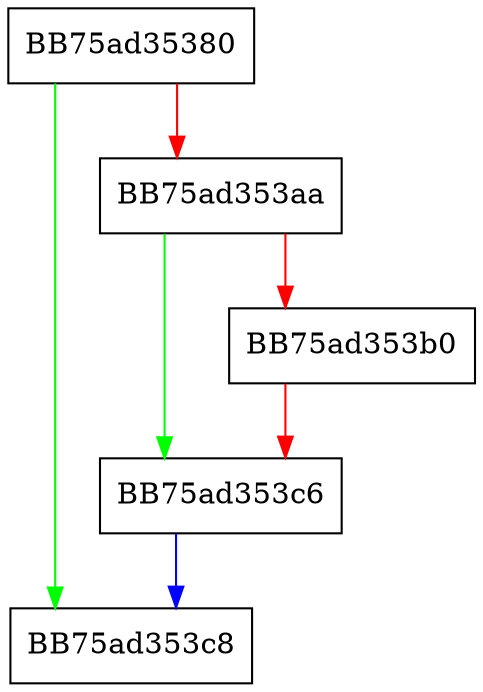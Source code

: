 digraph Uninitialize {
  node [shape="box"];
  graph [splines=ortho];
  BB75ad35380 -> BB75ad353c8 [color="green"];
  BB75ad35380 -> BB75ad353aa [color="red"];
  BB75ad353aa -> BB75ad353c6 [color="green"];
  BB75ad353aa -> BB75ad353b0 [color="red"];
  BB75ad353b0 -> BB75ad353c6 [color="red"];
  BB75ad353c6 -> BB75ad353c8 [color="blue"];
}